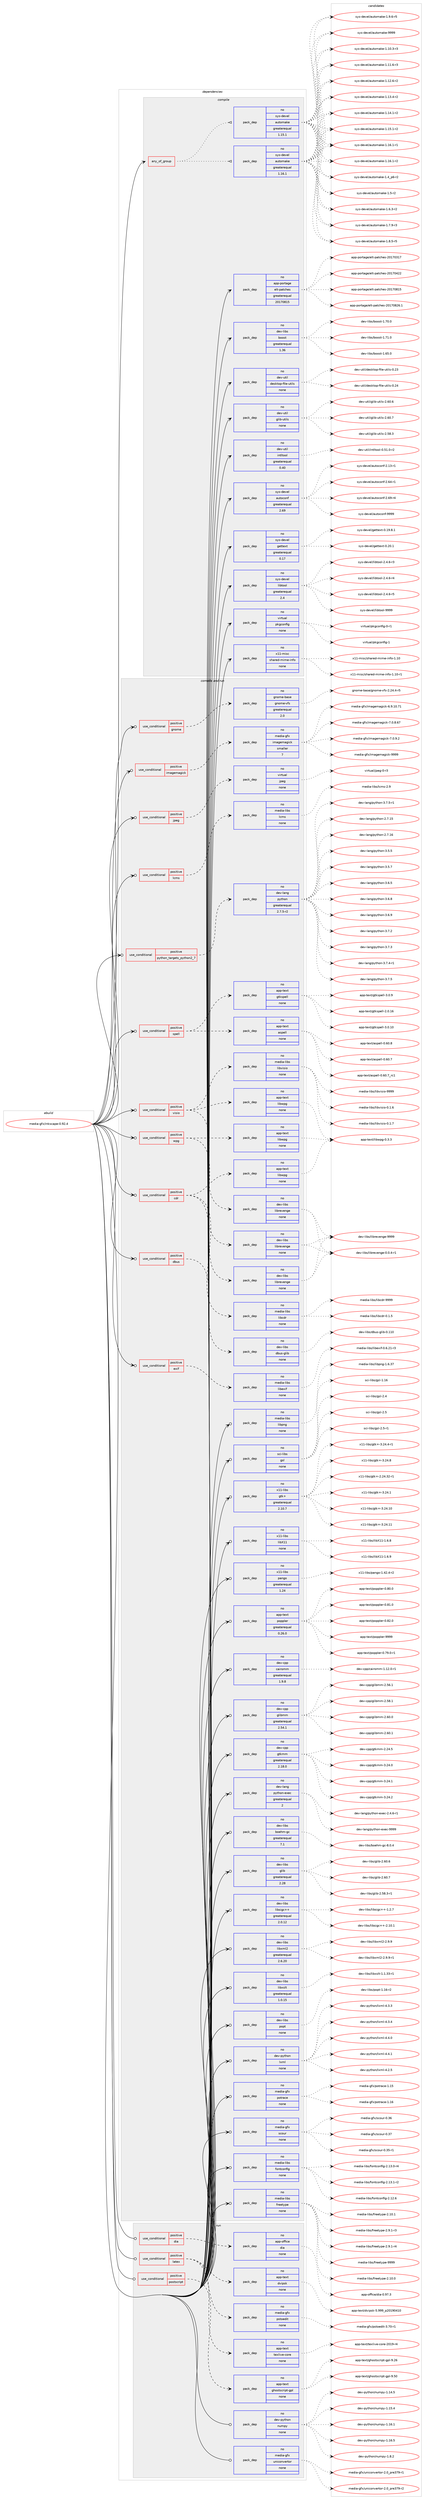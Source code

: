 digraph prolog {

# *************
# Graph options
# *************

newrank=true;
concentrate=true;
compound=true;
graph [rankdir=LR,fontname=Helvetica,fontsize=10,ranksep=1.5];#, ranksep=2.5, nodesep=0.2];
edge  [arrowhead=vee];
node  [fontname=Helvetica,fontsize=10];

# **********
# The ebuild
# **********

subgraph cluster_leftcol {
color=gray;
rank=same;
label=<<i>ebuild</i>>;
id [label="media-gfx/inkscape-0.92.4", color=red, width=4, href="../media-gfx/inkscape-0.92.4.svg"];
}

# ****************
# The dependencies
# ****************

subgraph cluster_midcol {
color=gray;
label=<<i>dependencies</i>>;
subgraph cluster_compile {
fillcolor="#eeeeee";
style=filled;
label=<<i>compile</i>>;
subgraph any13144 {
dependency781624 [label=<<TABLE BORDER="0" CELLBORDER="1" CELLSPACING="0" CELLPADDING="4"><TR><TD CELLPADDING="10">any_of_group</TD></TR></TABLE>>, shape=none, color=red];subgraph pack577794 {
dependency781625 [label=<<TABLE BORDER="0" CELLBORDER="1" CELLSPACING="0" CELLPADDING="4" WIDTH="220"><TR><TD ROWSPAN="6" CELLPADDING="30">pack_dep</TD></TR><TR><TD WIDTH="110">no</TD></TR><TR><TD>sys-devel</TD></TR><TR><TD>automake</TD></TR><TR><TD>greaterequal</TD></TR><TR><TD>1.16.1</TD></TR></TABLE>>, shape=none, color=blue];
}
dependency781624:e -> dependency781625:w [weight=20,style="dotted",arrowhead="oinv"];
subgraph pack577795 {
dependency781626 [label=<<TABLE BORDER="0" CELLBORDER="1" CELLSPACING="0" CELLPADDING="4" WIDTH="220"><TR><TD ROWSPAN="6" CELLPADDING="30">pack_dep</TD></TR><TR><TD WIDTH="110">no</TD></TR><TR><TD>sys-devel</TD></TR><TR><TD>automake</TD></TR><TR><TD>greaterequal</TD></TR><TR><TD>1.15.1</TD></TR></TABLE>>, shape=none, color=blue];
}
dependency781624:e -> dependency781626:w [weight=20,style="dotted",arrowhead="oinv"];
}
id:e -> dependency781624:w [weight=20,style="solid",arrowhead="vee"];
subgraph pack577796 {
dependency781627 [label=<<TABLE BORDER="0" CELLBORDER="1" CELLSPACING="0" CELLPADDING="4" WIDTH="220"><TR><TD ROWSPAN="6" CELLPADDING="30">pack_dep</TD></TR><TR><TD WIDTH="110">no</TD></TR><TR><TD>app-portage</TD></TR><TR><TD>elt-patches</TD></TR><TR><TD>greaterequal</TD></TR><TR><TD>20170815</TD></TR></TABLE>>, shape=none, color=blue];
}
id:e -> dependency781627:w [weight=20,style="solid",arrowhead="vee"];
subgraph pack577797 {
dependency781628 [label=<<TABLE BORDER="0" CELLBORDER="1" CELLSPACING="0" CELLPADDING="4" WIDTH="220"><TR><TD ROWSPAN="6" CELLPADDING="30">pack_dep</TD></TR><TR><TD WIDTH="110">no</TD></TR><TR><TD>dev-libs</TD></TR><TR><TD>boost</TD></TR><TR><TD>greaterequal</TD></TR><TR><TD>1.36</TD></TR></TABLE>>, shape=none, color=blue];
}
id:e -> dependency781628:w [weight=20,style="solid",arrowhead="vee"];
subgraph pack577798 {
dependency781629 [label=<<TABLE BORDER="0" CELLBORDER="1" CELLSPACING="0" CELLPADDING="4" WIDTH="220"><TR><TD ROWSPAN="6" CELLPADDING="30">pack_dep</TD></TR><TR><TD WIDTH="110">no</TD></TR><TR><TD>dev-util</TD></TR><TR><TD>desktop-file-utils</TD></TR><TR><TD>none</TD></TR><TR><TD></TD></TR></TABLE>>, shape=none, color=blue];
}
id:e -> dependency781629:w [weight=20,style="solid",arrowhead="vee"];
subgraph pack577799 {
dependency781630 [label=<<TABLE BORDER="0" CELLBORDER="1" CELLSPACING="0" CELLPADDING="4" WIDTH="220"><TR><TD ROWSPAN="6" CELLPADDING="30">pack_dep</TD></TR><TR><TD WIDTH="110">no</TD></TR><TR><TD>dev-util</TD></TR><TR><TD>glib-utils</TD></TR><TR><TD>none</TD></TR><TR><TD></TD></TR></TABLE>>, shape=none, color=blue];
}
id:e -> dependency781630:w [weight=20,style="solid",arrowhead="vee"];
subgraph pack577800 {
dependency781631 [label=<<TABLE BORDER="0" CELLBORDER="1" CELLSPACING="0" CELLPADDING="4" WIDTH="220"><TR><TD ROWSPAN="6" CELLPADDING="30">pack_dep</TD></TR><TR><TD WIDTH="110">no</TD></TR><TR><TD>dev-util</TD></TR><TR><TD>intltool</TD></TR><TR><TD>greaterequal</TD></TR><TR><TD>0.40</TD></TR></TABLE>>, shape=none, color=blue];
}
id:e -> dependency781631:w [weight=20,style="solid",arrowhead="vee"];
subgraph pack577801 {
dependency781632 [label=<<TABLE BORDER="0" CELLBORDER="1" CELLSPACING="0" CELLPADDING="4" WIDTH="220"><TR><TD ROWSPAN="6" CELLPADDING="30">pack_dep</TD></TR><TR><TD WIDTH="110">no</TD></TR><TR><TD>sys-devel</TD></TR><TR><TD>autoconf</TD></TR><TR><TD>greaterequal</TD></TR><TR><TD>2.69</TD></TR></TABLE>>, shape=none, color=blue];
}
id:e -> dependency781632:w [weight=20,style="solid",arrowhead="vee"];
subgraph pack577802 {
dependency781633 [label=<<TABLE BORDER="0" CELLBORDER="1" CELLSPACING="0" CELLPADDING="4" WIDTH="220"><TR><TD ROWSPAN="6" CELLPADDING="30">pack_dep</TD></TR><TR><TD WIDTH="110">no</TD></TR><TR><TD>sys-devel</TD></TR><TR><TD>gettext</TD></TR><TR><TD>greaterequal</TD></TR><TR><TD>0.17</TD></TR></TABLE>>, shape=none, color=blue];
}
id:e -> dependency781633:w [weight=20,style="solid",arrowhead="vee"];
subgraph pack577803 {
dependency781634 [label=<<TABLE BORDER="0" CELLBORDER="1" CELLSPACING="0" CELLPADDING="4" WIDTH="220"><TR><TD ROWSPAN="6" CELLPADDING="30">pack_dep</TD></TR><TR><TD WIDTH="110">no</TD></TR><TR><TD>sys-devel</TD></TR><TR><TD>libtool</TD></TR><TR><TD>greaterequal</TD></TR><TR><TD>2.4</TD></TR></TABLE>>, shape=none, color=blue];
}
id:e -> dependency781634:w [weight=20,style="solid",arrowhead="vee"];
subgraph pack577804 {
dependency781635 [label=<<TABLE BORDER="0" CELLBORDER="1" CELLSPACING="0" CELLPADDING="4" WIDTH="220"><TR><TD ROWSPAN="6" CELLPADDING="30">pack_dep</TD></TR><TR><TD WIDTH="110">no</TD></TR><TR><TD>virtual</TD></TR><TR><TD>pkgconfig</TD></TR><TR><TD>none</TD></TR><TR><TD></TD></TR></TABLE>>, shape=none, color=blue];
}
id:e -> dependency781635:w [weight=20,style="solid",arrowhead="vee"];
subgraph pack577805 {
dependency781636 [label=<<TABLE BORDER="0" CELLBORDER="1" CELLSPACING="0" CELLPADDING="4" WIDTH="220"><TR><TD ROWSPAN="6" CELLPADDING="30">pack_dep</TD></TR><TR><TD WIDTH="110">no</TD></TR><TR><TD>x11-misc</TD></TR><TR><TD>shared-mime-info</TD></TR><TR><TD>none</TD></TR><TR><TD></TD></TR></TABLE>>, shape=none, color=blue];
}
id:e -> dependency781636:w [weight=20,style="solid",arrowhead="vee"];
}
subgraph cluster_compileandrun {
fillcolor="#eeeeee";
style=filled;
label=<<i>compile and run</i>>;
subgraph cond190265 {
dependency781637 [label=<<TABLE BORDER="0" CELLBORDER="1" CELLSPACING="0" CELLPADDING="4"><TR><TD ROWSPAN="3" CELLPADDING="10">use_conditional</TD></TR><TR><TD>positive</TD></TR><TR><TD>cdr</TD></TR></TABLE>>, shape=none, color=red];
subgraph pack577806 {
dependency781638 [label=<<TABLE BORDER="0" CELLBORDER="1" CELLSPACING="0" CELLPADDING="4" WIDTH="220"><TR><TD ROWSPAN="6" CELLPADDING="30">pack_dep</TD></TR><TR><TD WIDTH="110">no</TD></TR><TR><TD>app-text</TD></TR><TR><TD>libwpg</TD></TR><TR><TD>none</TD></TR><TR><TD></TD></TR></TABLE>>, shape=none, color=blue];
}
dependency781637:e -> dependency781638:w [weight=20,style="dashed",arrowhead="vee"];
subgraph pack577807 {
dependency781639 [label=<<TABLE BORDER="0" CELLBORDER="1" CELLSPACING="0" CELLPADDING="4" WIDTH="220"><TR><TD ROWSPAN="6" CELLPADDING="30">pack_dep</TD></TR><TR><TD WIDTH="110">no</TD></TR><TR><TD>dev-libs</TD></TR><TR><TD>librevenge</TD></TR><TR><TD>none</TD></TR><TR><TD></TD></TR></TABLE>>, shape=none, color=blue];
}
dependency781637:e -> dependency781639:w [weight=20,style="dashed",arrowhead="vee"];
subgraph pack577808 {
dependency781640 [label=<<TABLE BORDER="0" CELLBORDER="1" CELLSPACING="0" CELLPADDING="4" WIDTH="220"><TR><TD ROWSPAN="6" CELLPADDING="30">pack_dep</TD></TR><TR><TD WIDTH="110">no</TD></TR><TR><TD>media-libs</TD></TR><TR><TD>libcdr</TD></TR><TR><TD>none</TD></TR><TR><TD></TD></TR></TABLE>>, shape=none, color=blue];
}
dependency781637:e -> dependency781640:w [weight=20,style="dashed",arrowhead="vee"];
}
id:e -> dependency781637:w [weight=20,style="solid",arrowhead="odotvee"];
subgraph cond190266 {
dependency781641 [label=<<TABLE BORDER="0" CELLBORDER="1" CELLSPACING="0" CELLPADDING="4"><TR><TD ROWSPAN="3" CELLPADDING="10">use_conditional</TD></TR><TR><TD>positive</TD></TR><TR><TD>dbus</TD></TR></TABLE>>, shape=none, color=red];
subgraph pack577809 {
dependency781642 [label=<<TABLE BORDER="0" CELLBORDER="1" CELLSPACING="0" CELLPADDING="4" WIDTH="220"><TR><TD ROWSPAN="6" CELLPADDING="30">pack_dep</TD></TR><TR><TD WIDTH="110">no</TD></TR><TR><TD>dev-libs</TD></TR><TR><TD>dbus-glib</TD></TR><TR><TD>none</TD></TR><TR><TD></TD></TR></TABLE>>, shape=none, color=blue];
}
dependency781641:e -> dependency781642:w [weight=20,style="dashed",arrowhead="vee"];
}
id:e -> dependency781641:w [weight=20,style="solid",arrowhead="odotvee"];
subgraph cond190267 {
dependency781643 [label=<<TABLE BORDER="0" CELLBORDER="1" CELLSPACING="0" CELLPADDING="4"><TR><TD ROWSPAN="3" CELLPADDING="10">use_conditional</TD></TR><TR><TD>positive</TD></TR><TR><TD>exif</TD></TR></TABLE>>, shape=none, color=red];
subgraph pack577810 {
dependency781644 [label=<<TABLE BORDER="0" CELLBORDER="1" CELLSPACING="0" CELLPADDING="4" WIDTH="220"><TR><TD ROWSPAN="6" CELLPADDING="30">pack_dep</TD></TR><TR><TD WIDTH="110">no</TD></TR><TR><TD>media-libs</TD></TR><TR><TD>libexif</TD></TR><TR><TD>none</TD></TR><TR><TD></TD></TR></TABLE>>, shape=none, color=blue];
}
dependency781643:e -> dependency781644:w [weight=20,style="dashed",arrowhead="vee"];
}
id:e -> dependency781643:w [weight=20,style="solid",arrowhead="odotvee"];
subgraph cond190268 {
dependency781645 [label=<<TABLE BORDER="0" CELLBORDER="1" CELLSPACING="0" CELLPADDING="4"><TR><TD ROWSPAN="3" CELLPADDING="10">use_conditional</TD></TR><TR><TD>positive</TD></TR><TR><TD>gnome</TD></TR></TABLE>>, shape=none, color=red];
subgraph pack577811 {
dependency781646 [label=<<TABLE BORDER="0" CELLBORDER="1" CELLSPACING="0" CELLPADDING="4" WIDTH="220"><TR><TD ROWSPAN="6" CELLPADDING="30">pack_dep</TD></TR><TR><TD WIDTH="110">no</TD></TR><TR><TD>gnome-base</TD></TR><TR><TD>gnome-vfs</TD></TR><TR><TD>greaterequal</TD></TR><TR><TD>2.0</TD></TR></TABLE>>, shape=none, color=blue];
}
dependency781645:e -> dependency781646:w [weight=20,style="dashed",arrowhead="vee"];
}
id:e -> dependency781645:w [weight=20,style="solid",arrowhead="odotvee"];
subgraph cond190269 {
dependency781647 [label=<<TABLE BORDER="0" CELLBORDER="1" CELLSPACING="0" CELLPADDING="4"><TR><TD ROWSPAN="3" CELLPADDING="10">use_conditional</TD></TR><TR><TD>positive</TD></TR><TR><TD>imagemagick</TD></TR></TABLE>>, shape=none, color=red];
subgraph pack577812 {
dependency781648 [label=<<TABLE BORDER="0" CELLBORDER="1" CELLSPACING="0" CELLPADDING="4" WIDTH="220"><TR><TD ROWSPAN="6" CELLPADDING="30">pack_dep</TD></TR><TR><TD WIDTH="110">no</TD></TR><TR><TD>media-gfx</TD></TR><TR><TD>imagemagick</TD></TR><TR><TD>smaller</TD></TR><TR><TD>7</TD></TR></TABLE>>, shape=none, color=blue];
}
dependency781647:e -> dependency781648:w [weight=20,style="dashed",arrowhead="vee"];
}
id:e -> dependency781647:w [weight=20,style="solid",arrowhead="odotvee"];
subgraph cond190270 {
dependency781649 [label=<<TABLE BORDER="0" CELLBORDER="1" CELLSPACING="0" CELLPADDING="4"><TR><TD ROWSPAN="3" CELLPADDING="10">use_conditional</TD></TR><TR><TD>positive</TD></TR><TR><TD>jpeg</TD></TR></TABLE>>, shape=none, color=red];
subgraph pack577813 {
dependency781650 [label=<<TABLE BORDER="0" CELLBORDER="1" CELLSPACING="0" CELLPADDING="4" WIDTH="220"><TR><TD ROWSPAN="6" CELLPADDING="30">pack_dep</TD></TR><TR><TD WIDTH="110">no</TD></TR><TR><TD>virtual</TD></TR><TR><TD>jpeg</TD></TR><TR><TD>none</TD></TR><TR><TD></TD></TR></TABLE>>, shape=none, color=blue];
}
dependency781649:e -> dependency781650:w [weight=20,style="dashed",arrowhead="vee"];
}
id:e -> dependency781649:w [weight=20,style="solid",arrowhead="odotvee"];
subgraph cond190271 {
dependency781651 [label=<<TABLE BORDER="0" CELLBORDER="1" CELLSPACING="0" CELLPADDING="4"><TR><TD ROWSPAN="3" CELLPADDING="10">use_conditional</TD></TR><TR><TD>positive</TD></TR><TR><TD>lcms</TD></TR></TABLE>>, shape=none, color=red];
subgraph pack577814 {
dependency781652 [label=<<TABLE BORDER="0" CELLBORDER="1" CELLSPACING="0" CELLPADDING="4" WIDTH="220"><TR><TD ROWSPAN="6" CELLPADDING="30">pack_dep</TD></TR><TR><TD WIDTH="110">no</TD></TR><TR><TD>media-libs</TD></TR><TR><TD>lcms</TD></TR><TR><TD>none</TD></TR><TR><TD></TD></TR></TABLE>>, shape=none, color=blue];
}
dependency781651:e -> dependency781652:w [weight=20,style="dashed",arrowhead="vee"];
}
id:e -> dependency781651:w [weight=20,style="solid",arrowhead="odotvee"];
subgraph cond190272 {
dependency781653 [label=<<TABLE BORDER="0" CELLBORDER="1" CELLSPACING="0" CELLPADDING="4"><TR><TD ROWSPAN="3" CELLPADDING="10">use_conditional</TD></TR><TR><TD>positive</TD></TR><TR><TD>python_targets_python2_7</TD></TR></TABLE>>, shape=none, color=red];
subgraph pack577815 {
dependency781654 [label=<<TABLE BORDER="0" CELLBORDER="1" CELLSPACING="0" CELLPADDING="4" WIDTH="220"><TR><TD ROWSPAN="6" CELLPADDING="30">pack_dep</TD></TR><TR><TD WIDTH="110">no</TD></TR><TR><TD>dev-lang</TD></TR><TR><TD>python</TD></TR><TR><TD>greaterequal</TD></TR><TR><TD>2.7.5-r2</TD></TR></TABLE>>, shape=none, color=blue];
}
dependency781653:e -> dependency781654:w [weight=20,style="dashed",arrowhead="vee"];
}
id:e -> dependency781653:w [weight=20,style="solid",arrowhead="odotvee"];
subgraph cond190273 {
dependency781655 [label=<<TABLE BORDER="0" CELLBORDER="1" CELLSPACING="0" CELLPADDING="4"><TR><TD ROWSPAN="3" CELLPADDING="10">use_conditional</TD></TR><TR><TD>positive</TD></TR><TR><TD>spell</TD></TR></TABLE>>, shape=none, color=red];
subgraph pack577816 {
dependency781656 [label=<<TABLE BORDER="0" CELLBORDER="1" CELLSPACING="0" CELLPADDING="4" WIDTH="220"><TR><TD ROWSPAN="6" CELLPADDING="30">pack_dep</TD></TR><TR><TD WIDTH="110">no</TD></TR><TR><TD>app-text</TD></TR><TR><TD>aspell</TD></TR><TR><TD>none</TD></TR><TR><TD></TD></TR></TABLE>>, shape=none, color=blue];
}
dependency781655:e -> dependency781656:w [weight=20,style="dashed",arrowhead="vee"];
subgraph pack577817 {
dependency781657 [label=<<TABLE BORDER="0" CELLBORDER="1" CELLSPACING="0" CELLPADDING="4" WIDTH="220"><TR><TD ROWSPAN="6" CELLPADDING="30">pack_dep</TD></TR><TR><TD WIDTH="110">no</TD></TR><TR><TD>app-text</TD></TR><TR><TD>gtkspell</TD></TR><TR><TD>none</TD></TR><TR><TD></TD></TR></TABLE>>, shape=none, color=blue];
}
dependency781655:e -> dependency781657:w [weight=20,style="dashed",arrowhead="vee"];
}
id:e -> dependency781655:w [weight=20,style="solid",arrowhead="odotvee"];
subgraph cond190274 {
dependency781658 [label=<<TABLE BORDER="0" CELLBORDER="1" CELLSPACING="0" CELLPADDING="4"><TR><TD ROWSPAN="3" CELLPADDING="10">use_conditional</TD></TR><TR><TD>positive</TD></TR><TR><TD>visio</TD></TR></TABLE>>, shape=none, color=red];
subgraph pack577818 {
dependency781659 [label=<<TABLE BORDER="0" CELLBORDER="1" CELLSPACING="0" CELLPADDING="4" WIDTH="220"><TR><TD ROWSPAN="6" CELLPADDING="30">pack_dep</TD></TR><TR><TD WIDTH="110">no</TD></TR><TR><TD>app-text</TD></TR><TR><TD>libwpg</TD></TR><TR><TD>none</TD></TR><TR><TD></TD></TR></TABLE>>, shape=none, color=blue];
}
dependency781658:e -> dependency781659:w [weight=20,style="dashed",arrowhead="vee"];
subgraph pack577819 {
dependency781660 [label=<<TABLE BORDER="0" CELLBORDER="1" CELLSPACING="0" CELLPADDING="4" WIDTH="220"><TR><TD ROWSPAN="6" CELLPADDING="30">pack_dep</TD></TR><TR><TD WIDTH="110">no</TD></TR><TR><TD>dev-libs</TD></TR><TR><TD>librevenge</TD></TR><TR><TD>none</TD></TR><TR><TD></TD></TR></TABLE>>, shape=none, color=blue];
}
dependency781658:e -> dependency781660:w [weight=20,style="dashed",arrowhead="vee"];
subgraph pack577820 {
dependency781661 [label=<<TABLE BORDER="0" CELLBORDER="1" CELLSPACING="0" CELLPADDING="4" WIDTH="220"><TR><TD ROWSPAN="6" CELLPADDING="30">pack_dep</TD></TR><TR><TD WIDTH="110">no</TD></TR><TR><TD>media-libs</TD></TR><TR><TD>libvisio</TD></TR><TR><TD>none</TD></TR><TR><TD></TD></TR></TABLE>>, shape=none, color=blue];
}
dependency781658:e -> dependency781661:w [weight=20,style="dashed",arrowhead="vee"];
}
id:e -> dependency781658:w [weight=20,style="solid",arrowhead="odotvee"];
subgraph cond190275 {
dependency781662 [label=<<TABLE BORDER="0" CELLBORDER="1" CELLSPACING="0" CELLPADDING="4"><TR><TD ROWSPAN="3" CELLPADDING="10">use_conditional</TD></TR><TR><TD>positive</TD></TR><TR><TD>wpg</TD></TR></TABLE>>, shape=none, color=red];
subgraph pack577821 {
dependency781663 [label=<<TABLE BORDER="0" CELLBORDER="1" CELLSPACING="0" CELLPADDING="4" WIDTH="220"><TR><TD ROWSPAN="6" CELLPADDING="30">pack_dep</TD></TR><TR><TD WIDTH="110">no</TD></TR><TR><TD>app-text</TD></TR><TR><TD>libwpg</TD></TR><TR><TD>none</TD></TR><TR><TD></TD></TR></TABLE>>, shape=none, color=blue];
}
dependency781662:e -> dependency781663:w [weight=20,style="dashed",arrowhead="vee"];
subgraph pack577822 {
dependency781664 [label=<<TABLE BORDER="0" CELLBORDER="1" CELLSPACING="0" CELLPADDING="4" WIDTH="220"><TR><TD ROWSPAN="6" CELLPADDING="30">pack_dep</TD></TR><TR><TD WIDTH="110">no</TD></TR><TR><TD>dev-libs</TD></TR><TR><TD>librevenge</TD></TR><TR><TD>none</TD></TR><TR><TD></TD></TR></TABLE>>, shape=none, color=blue];
}
dependency781662:e -> dependency781664:w [weight=20,style="dashed",arrowhead="vee"];
}
id:e -> dependency781662:w [weight=20,style="solid",arrowhead="odotvee"];
subgraph pack577823 {
dependency781665 [label=<<TABLE BORDER="0" CELLBORDER="1" CELLSPACING="0" CELLPADDING="4" WIDTH="220"><TR><TD ROWSPAN="6" CELLPADDING="30">pack_dep</TD></TR><TR><TD WIDTH="110">no</TD></TR><TR><TD>app-text</TD></TR><TR><TD>poppler</TD></TR><TR><TD>greaterequal</TD></TR><TR><TD>0.26.0</TD></TR></TABLE>>, shape=none, color=blue];
}
id:e -> dependency781665:w [weight=20,style="solid",arrowhead="odotvee"];
subgraph pack577824 {
dependency781666 [label=<<TABLE BORDER="0" CELLBORDER="1" CELLSPACING="0" CELLPADDING="4" WIDTH="220"><TR><TD ROWSPAN="6" CELLPADDING="30">pack_dep</TD></TR><TR><TD WIDTH="110">no</TD></TR><TR><TD>dev-cpp</TD></TR><TR><TD>cairomm</TD></TR><TR><TD>greaterequal</TD></TR><TR><TD>1.9.8</TD></TR></TABLE>>, shape=none, color=blue];
}
id:e -> dependency781666:w [weight=20,style="solid",arrowhead="odotvee"];
subgraph pack577825 {
dependency781667 [label=<<TABLE BORDER="0" CELLBORDER="1" CELLSPACING="0" CELLPADDING="4" WIDTH="220"><TR><TD ROWSPAN="6" CELLPADDING="30">pack_dep</TD></TR><TR><TD WIDTH="110">no</TD></TR><TR><TD>dev-cpp</TD></TR><TR><TD>glibmm</TD></TR><TR><TD>greaterequal</TD></TR><TR><TD>2.54.1</TD></TR></TABLE>>, shape=none, color=blue];
}
id:e -> dependency781667:w [weight=20,style="solid",arrowhead="odotvee"];
subgraph pack577826 {
dependency781668 [label=<<TABLE BORDER="0" CELLBORDER="1" CELLSPACING="0" CELLPADDING="4" WIDTH="220"><TR><TD ROWSPAN="6" CELLPADDING="30">pack_dep</TD></TR><TR><TD WIDTH="110">no</TD></TR><TR><TD>dev-cpp</TD></TR><TR><TD>gtkmm</TD></TR><TR><TD>greaterequal</TD></TR><TR><TD>2.18.0</TD></TR></TABLE>>, shape=none, color=blue];
}
id:e -> dependency781668:w [weight=20,style="solid",arrowhead="odotvee"];
subgraph pack577827 {
dependency781669 [label=<<TABLE BORDER="0" CELLBORDER="1" CELLSPACING="0" CELLPADDING="4" WIDTH="220"><TR><TD ROWSPAN="6" CELLPADDING="30">pack_dep</TD></TR><TR><TD WIDTH="110">no</TD></TR><TR><TD>dev-lang</TD></TR><TR><TD>python-exec</TD></TR><TR><TD>greaterequal</TD></TR><TR><TD>2</TD></TR></TABLE>>, shape=none, color=blue];
}
id:e -> dependency781669:w [weight=20,style="solid",arrowhead="odotvee"];
subgraph pack577828 {
dependency781670 [label=<<TABLE BORDER="0" CELLBORDER="1" CELLSPACING="0" CELLPADDING="4" WIDTH="220"><TR><TD ROWSPAN="6" CELLPADDING="30">pack_dep</TD></TR><TR><TD WIDTH="110">no</TD></TR><TR><TD>dev-libs</TD></TR><TR><TD>boehm-gc</TD></TR><TR><TD>greaterequal</TD></TR><TR><TD>7.1</TD></TR></TABLE>>, shape=none, color=blue];
}
id:e -> dependency781670:w [weight=20,style="solid",arrowhead="odotvee"];
subgraph pack577829 {
dependency781671 [label=<<TABLE BORDER="0" CELLBORDER="1" CELLSPACING="0" CELLPADDING="4" WIDTH="220"><TR><TD ROWSPAN="6" CELLPADDING="30">pack_dep</TD></TR><TR><TD WIDTH="110">no</TD></TR><TR><TD>dev-libs</TD></TR><TR><TD>glib</TD></TR><TR><TD>greaterequal</TD></TR><TR><TD>2.28</TD></TR></TABLE>>, shape=none, color=blue];
}
id:e -> dependency781671:w [weight=20,style="solid",arrowhead="odotvee"];
subgraph pack577830 {
dependency781672 [label=<<TABLE BORDER="0" CELLBORDER="1" CELLSPACING="0" CELLPADDING="4" WIDTH="220"><TR><TD ROWSPAN="6" CELLPADDING="30">pack_dep</TD></TR><TR><TD WIDTH="110">no</TD></TR><TR><TD>dev-libs</TD></TR><TR><TD>libsigc++</TD></TR><TR><TD>greaterequal</TD></TR><TR><TD>2.0.12</TD></TR></TABLE>>, shape=none, color=blue];
}
id:e -> dependency781672:w [weight=20,style="solid",arrowhead="odotvee"];
subgraph pack577831 {
dependency781673 [label=<<TABLE BORDER="0" CELLBORDER="1" CELLSPACING="0" CELLPADDING="4" WIDTH="220"><TR><TD ROWSPAN="6" CELLPADDING="30">pack_dep</TD></TR><TR><TD WIDTH="110">no</TD></TR><TR><TD>dev-libs</TD></TR><TR><TD>libxml2</TD></TR><TR><TD>greaterequal</TD></TR><TR><TD>2.6.20</TD></TR></TABLE>>, shape=none, color=blue];
}
id:e -> dependency781673:w [weight=20,style="solid",arrowhead="odotvee"];
subgraph pack577832 {
dependency781674 [label=<<TABLE BORDER="0" CELLBORDER="1" CELLSPACING="0" CELLPADDING="4" WIDTH="220"><TR><TD ROWSPAN="6" CELLPADDING="30">pack_dep</TD></TR><TR><TD WIDTH="110">no</TD></TR><TR><TD>dev-libs</TD></TR><TR><TD>libxslt</TD></TR><TR><TD>greaterequal</TD></TR><TR><TD>1.0.15</TD></TR></TABLE>>, shape=none, color=blue];
}
id:e -> dependency781674:w [weight=20,style="solid",arrowhead="odotvee"];
subgraph pack577833 {
dependency781675 [label=<<TABLE BORDER="0" CELLBORDER="1" CELLSPACING="0" CELLPADDING="4" WIDTH="220"><TR><TD ROWSPAN="6" CELLPADDING="30">pack_dep</TD></TR><TR><TD WIDTH="110">no</TD></TR><TR><TD>dev-libs</TD></TR><TR><TD>popt</TD></TR><TR><TD>none</TD></TR><TR><TD></TD></TR></TABLE>>, shape=none, color=blue];
}
id:e -> dependency781675:w [weight=20,style="solid",arrowhead="odotvee"];
subgraph pack577834 {
dependency781676 [label=<<TABLE BORDER="0" CELLBORDER="1" CELLSPACING="0" CELLPADDING="4" WIDTH="220"><TR><TD ROWSPAN="6" CELLPADDING="30">pack_dep</TD></TR><TR><TD WIDTH="110">no</TD></TR><TR><TD>dev-python</TD></TR><TR><TD>lxml</TD></TR><TR><TD>none</TD></TR><TR><TD></TD></TR></TABLE>>, shape=none, color=blue];
}
id:e -> dependency781676:w [weight=20,style="solid",arrowhead="odotvee"];
subgraph pack577835 {
dependency781677 [label=<<TABLE BORDER="0" CELLBORDER="1" CELLSPACING="0" CELLPADDING="4" WIDTH="220"><TR><TD ROWSPAN="6" CELLPADDING="30">pack_dep</TD></TR><TR><TD WIDTH="110">no</TD></TR><TR><TD>media-gfx</TD></TR><TR><TD>potrace</TD></TR><TR><TD>none</TD></TR><TR><TD></TD></TR></TABLE>>, shape=none, color=blue];
}
id:e -> dependency781677:w [weight=20,style="solid",arrowhead="odotvee"];
subgraph pack577836 {
dependency781678 [label=<<TABLE BORDER="0" CELLBORDER="1" CELLSPACING="0" CELLPADDING="4" WIDTH="220"><TR><TD ROWSPAN="6" CELLPADDING="30">pack_dep</TD></TR><TR><TD WIDTH="110">no</TD></TR><TR><TD>media-gfx</TD></TR><TR><TD>scour</TD></TR><TR><TD>none</TD></TR><TR><TD></TD></TR></TABLE>>, shape=none, color=blue];
}
id:e -> dependency781678:w [weight=20,style="solid",arrowhead="odotvee"];
subgraph pack577837 {
dependency781679 [label=<<TABLE BORDER="0" CELLBORDER="1" CELLSPACING="0" CELLPADDING="4" WIDTH="220"><TR><TD ROWSPAN="6" CELLPADDING="30">pack_dep</TD></TR><TR><TD WIDTH="110">no</TD></TR><TR><TD>media-libs</TD></TR><TR><TD>fontconfig</TD></TR><TR><TD>none</TD></TR><TR><TD></TD></TR></TABLE>>, shape=none, color=blue];
}
id:e -> dependency781679:w [weight=20,style="solid",arrowhead="odotvee"];
subgraph pack577838 {
dependency781680 [label=<<TABLE BORDER="0" CELLBORDER="1" CELLSPACING="0" CELLPADDING="4" WIDTH="220"><TR><TD ROWSPAN="6" CELLPADDING="30">pack_dep</TD></TR><TR><TD WIDTH="110">no</TD></TR><TR><TD>media-libs</TD></TR><TR><TD>freetype</TD></TR><TR><TD>none</TD></TR><TR><TD></TD></TR></TABLE>>, shape=none, color=blue];
}
id:e -> dependency781680:w [weight=20,style="solid",arrowhead="odotvee"];
subgraph pack577839 {
dependency781681 [label=<<TABLE BORDER="0" CELLBORDER="1" CELLSPACING="0" CELLPADDING="4" WIDTH="220"><TR><TD ROWSPAN="6" CELLPADDING="30">pack_dep</TD></TR><TR><TD WIDTH="110">no</TD></TR><TR><TD>media-libs</TD></TR><TR><TD>libpng</TD></TR><TR><TD>none</TD></TR><TR><TD></TD></TR></TABLE>>, shape=none, color=blue];
}
id:e -> dependency781681:w [weight=20,style="solid",arrowhead="odotvee"];
subgraph pack577840 {
dependency781682 [label=<<TABLE BORDER="0" CELLBORDER="1" CELLSPACING="0" CELLPADDING="4" WIDTH="220"><TR><TD ROWSPAN="6" CELLPADDING="30">pack_dep</TD></TR><TR><TD WIDTH="110">no</TD></TR><TR><TD>sci-libs</TD></TR><TR><TD>gsl</TD></TR><TR><TD>none</TD></TR><TR><TD></TD></TR></TABLE>>, shape=none, color=blue];
}
id:e -> dependency781682:w [weight=20,style="solid",arrowhead="odotvee"];
subgraph pack577841 {
dependency781683 [label=<<TABLE BORDER="0" CELLBORDER="1" CELLSPACING="0" CELLPADDING="4" WIDTH="220"><TR><TD ROWSPAN="6" CELLPADDING="30">pack_dep</TD></TR><TR><TD WIDTH="110">no</TD></TR><TR><TD>x11-libs</TD></TR><TR><TD>gtk+</TD></TR><TR><TD>greaterequal</TD></TR><TR><TD>2.10.7</TD></TR></TABLE>>, shape=none, color=blue];
}
id:e -> dependency781683:w [weight=20,style="solid",arrowhead="odotvee"];
subgraph pack577842 {
dependency781684 [label=<<TABLE BORDER="0" CELLBORDER="1" CELLSPACING="0" CELLPADDING="4" WIDTH="220"><TR><TD ROWSPAN="6" CELLPADDING="30">pack_dep</TD></TR><TR><TD WIDTH="110">no</TD></TR><TR><TD>x11-libs</TD></TR><TR><TD>libX11</TD></TR><TR><TD>none</TD></TR><TR><TD></TD></TR></TABLE>>, shape=none, color=blue];
}
id:e -> dependency781684:w [weight=20,style="solid",arrowhead="odotvee"];
subgraph pack577843 {
dependency781685 [label=<<TABLE BORDER="0" CELLBORDER="1" CELLSPACING="0" CELLPADDING="4" WIDTH="220"><TR><TD ROWSPAN="6" CELLPADDING="30">pack_dep</TD></TR><TR><TD WIDTH="110">no</TD></TR><TR><TD>x11-libs</TD></TR><TR><TD>pango</TD></TR><TR><TD>greaterequal</TD></TR><TR><TD>1.24</TD></TR></TABLE>>, shape=none, color=blue];
}
id:e -> dependency781685:w [weight=20,style="solid",arrowhead="odotvee"];
}
subgraph cluster_run {
fillcolor="#eeeeee";
style=filled;
label=<<i>run</i>>;
subgraph cond190276 {
dependency781686 [label=<<TABLE BORDER="0" CELLBORDER="1" CELLSPACING="0" CELLPADDING="4"><TR><TD ROWSPAN="3" CELLPADDING="10">use_conditional</TD></TR><TR><TD>positive</TD></TR><TR><TD>dia</TD></TR></TABLE>>, shape=none, color=red];
subgraph pack577844 {
dependency781687 [label=<<TABLE BORDER="0" CELLBORDER="1" CELLSPACING="0" CELLPADDING="4" WIDTH="220"><TR><TD ROWSPAN="6" CELLPADDING="30">pack_dep</TD></TR><TR><TD WIDTH="110">no</TD></TR><TR><TD>app-office</TD></TR><TR><TD>dia</TD></TR><TR><TD>none</TD></TR><TR><TD></TD></TR></TABLE>>, shape=none, color=blue];
}
dependency781686:e -> dependency781687:w [weight=20,style="dashed",arrowhead="vee"];
}
id:e -> dependency781686:w [weight=20,style="solid",arrowhead="odot"];
subgraph cond190277 {
dependency781688 [label=<<TABLE BORDER="0" CELLBORDER="1" CELLSPACING="0" CELLPADDING="4"><TR><TD ROWSPAN="3" CELLPADDING="10">use_conditional</TD></TR><TR><TD>positive</TD></TR><TR><TD>latex</TD></TR></TABLE>>, shape=none, color=red];
subgraph pack577845 {
dependency781689 [label=<<TABLE BORDER="0" CELLBORDER="1" CELLSPACING="0" CELLPADDING="4" WIDTH="220"><TR><TD ROWSPAN="6" CELLPADDING="30">pack_dep</TD></TR><TR><TD WIDTH="110">no</TD></TR><TR><TD>media-gfx</TD></TR><TR><TD>pstoedit</TD></TR><TR><TD>none</TD></TR><TR><TD></TD></TR></TABLE>>, shape=none, color=blue];
}
dependency781688:e -> dependency781689:w [weight=20,style="dashed",arrowhead="vee"];
subgraph pack577846 {
dependency781690 [label=<<TABLE BORDER="0" CELLBORDER="1" CELLSPACING="0" CELLPADDING="4" WIDTH="220"><TR><TD ROWSPAN="6" CELLPADDING="30">pack_dep</TD></TR><TR><TD WIDTH="110">no</TD></TR><TR><TD>app-text</TD></TR><TR><TD>dvipsk</TD></TR><TR><TD>none</TD></TR><TR><TD></TD></TR></TABLE>>, shape=none, color=blue];
}
dependency781688:e -> dependency781690:w [weight=20,style="dashed",arrowhead="vee"];
subgraph pack577847 {
dependency781691 [label=<<TABLE BORDER="0" CELLBORDER="1" CELLSPACING="0" CELLPADDING="4" WIDTH="220"><TR><TD ROWSPAN="6" CELLPADDING="30">pack_dep</TD></TR><TR><TD WIDTH="110">no</TD></TR><TR><TD>app-text</TD></TR><TR><TD>texlive-core</TD></TR><TR><TD>none</TD></TR><TR><TD></TD></TR></TABLE>>, shape=none, color=blue];
}
dependency781688:e -> dependency781691:w [weight=20,style="dashed",arrowhead="vee"];
}
id:e -> dependency781688:w [weight=20,style="solid",arrowhead="odot"];
subgraph cond190278 {
dependency781692 [label=<<TABLE BORDER="0" CELLBORDER="1" CELLSPACING="0" CELLPADDING="4"><TR><TD ROWSPAN="3" CELLPADDING="10">use_conditional</TD></TR><TR><TD>positive</TD></TR><TR><TD>postscript</TD></TR></TABLE>>, shape=none, color=red];
subgraph pack577848 {
dependency781693 [label=<<TABLE BORDER="0" CELLBORDER="1" CELLSPACING="0" CELLPADDING="4" WIDTH="220"><TR><TD ROWSPAN="6" CELLPADDING="30">pack_dep</TD></TR><TR><TD WIDTH="110">no</TD></TR><TR><TD>app-text</TD></TR><TR><TD>ghostscript-gpl</TD></TR><TR><TD>none</TD></TR><TR><TD></TD></TR></TABLE>>, shape=none, color=blue];
}
dependency781692:e -> dependency781693:w [weight=20,style="dashed",arrowhead="vee"];
}
id:e -> dependency781692:w [weight=20,style="solid",arrowhead="odot"];
subgraph pack577849 {
dependency781694 [label=<<TABLE BORDER="0" CELLBORDER="1" CELLSPACING="0" CELLPADDING="4" WIDTH="220"><TR><TD ROWSPAN="6" CELLPADDING="30">pack_dep</TD></TR><TR><TD WIDTH="110">no</TD></TR><TR><TD>dev-python</TD></TR><TR><TD>numpy</TD></TR><TR><TD>none</TD></TR><TR><TD></TD></TR></TABLE>>, shape=none, color=blue];
}
id:e -> dependency781694:w [weight=20,style="solid",arrowhead="odot"];
subgraph pack577850 {
dependency781695 [label=<<TABLE BORDER="0" CELLBORDER="1" CELLSPACING="0" CELLPADDING="4" WIDTH="220"><TR><TD ROWSPAN="6" CELLPADDING="30">pack_dep</TD></TR><TR><TD WIDTH="110">no</TD></TR><TR><TD>media-gfx</TD></TR><TR><TD>uniconvertor</TD></TR><TR><TD>none</TD></TR><TR><TD></TD></TR></TABLE>>, shape=none, color=blue];
}
id:e -> dependency781695:w [weight=20,style="solid",arrowhead="odot"];
}
}

# **************
# The candidates
# **************

subgraph cluster_choices {
rank=same;
color=gray;
label=<<i>candidates</i>>;

subgraph choice577794 {
color=black;
nodesep=1;
choice11512111545100101118101108479711711611110997107101454946494846514511451 [label="sys-devel/automake-1.10.3-r3", color=red, width=4,href="../sys-devel/automake-1.10.3-r3.svg"];
choice11512111545100101118101108479711711611110997107101454946494946544511451 [label="sys-devel/automake-1.11.6-r3", color=red, width=4,href="../sys-devel/automake-1.11.6-r3.svg"];
choice11512111545100101118101108479711711611110997107101454946495046544511450 [label="sys-devel/automake-1.12.6-r2", color=red, width=4,href="../sys-devel/automake-1.12.6-r2.svg"];
choice11512111545100101118101108479711711611110997107101454946495146524511450 [label="sys-devel/automake-1.13.4-r2", color=red, width=4,href="../sys-devel/automake-1.13.4-r2.svg"];
choice11512111545100101118101108479711711611110997107101454946495246494511450 [label="sys-devel/automake-1.14.1-r2", color=red, width=4,href="../sys-devel/automake-1.14.1-r2.svg"];
choice11512111545100101118101108479711711611110997107101454946495346494511450 [label="sys-devel/automake-1.15.1-r2", color=red, width=4,href="../sys-devel/automake-1.15.1-r2.svg"];
choice11512111545100101118101108479711711611110997107101454946495446494511449 [label="sys-devel/automake-1.16.1-r1", color=red, width=4,href="../sys-devel/automake-1.16.1-r1.svg"];
choice11512111545100101118101108479711711611110997107101454946495446494511450 [label="sys-devel/automake-1.16.1-r2", color=red, width=4,href="../sys-devel/automake-1.16.1-r2.svg"];
choice115121115451001011181011084797117116111109971071014549465295112544511450 [label="sys-devel/automake-1.4_p6-r2", color=red, width=4,href="../sys-devel/automake-1.4_p6-r2.svg"];
choice11512111545100101118101108479711711611110997107101454946534511450 [label="sys-devel/automake-1.5-r2", color=red, width=4,href="../sys-devel/automake-1.5-r2.svg"];
choice115121115451001011181011084797117116111109971071014549465446514511450 [label="sys-devel/automake-1.6.3-r2", color=red, width=4,href="../sys-devel/automake-1.6.3-r2.svg"];
choice115121115451001011181011084797117116111109971071014549465546574511451 [label="sys-devel/automake-1.7.9-r3", color=red, width=4,href="../sys-devel/automake-1.7.9-r3.svg"];
choice115121115451001011181011084797117116111109971071014549465646534511453 [label="sys-devel/automake-1.8.5-r5", color=red, width=4,href="../sys-devel/automake-1.8.5-r5.svg"];
choice115121115451001011181011084797117116111109971071014549465746544511453 [label="sys-devel/automake-1.9.6-r5", color=red, width=4,href="../sys-devel/automake-1.9.6-r5.svg"];
choice115121115451001011181011084797117116111109971071014557575757 [label="sys-devel/automake-9999", color=red, width=4,href="../sys-devel/automake-9999.svg"];
dependency781625:e -> choice11512111545100101118101108479711711611110997107101454946494846514511451:w [style=dotted,weight="100"];
dependency781625:e -> choice11512111545100101118101108479711711611110997107101454946494946544511451:w [style=dotted,weight="100"];
dependency781625:e -> choice11512111545100101118101108479711711611110997107101454946495046544511450:w [style=dotted,weight="100"];
dependency781625:e -> choice11512111545100101118101108479711711611110997107101454946495146524511450:w [style=dotted,weight="100"];
dependency781625:e -> choice11512111545100101118101108479711711611110997107101454946495246494511450:w [style=dotted,weight="100"];
dependency781625:e -> choice11512111545100101118101108479711711611110997107101454946495346494511450:w [style=dotted,weight="100"];
dependency781625:e -> choice11512111545100101118101108479711711611110997107101454946495446494511449:w [style=dotted,weight="100"];
dependency781625:e -> choice11512111545100101118101108479711711611110997107101454946495446494511450:w [style=dotted,weight="100"];
dependency781625:e -> choice115121115451001011181011084797117116111109971071014549465295112544511450:w [style=dotted,weight="100"];
dependency781625:e -> choice11512111545100101118101108479711711611110997107101454946534511450:w [style=dotted,weight="100"];
dependency781625:e -> choice115121115451001011181011084797117116111109971071014549465446514511450:w [style=dotted,weight="100"];
dependency781625:e -> choice115121115451001011181011084797117116111109971071014549465546574511451:w [style=dotted,weight="100"];
dependency781625:e -> choice115121115451001011181011084797117116111109971071014549465646534511453:w [style=dotted,weight="100"];
dependency781625:e -> choice115121115451001011181011084797117116111109971071014549465746544511453:w [style=dotted,weight="100"];
dependency781625:e -> choice115121115451001011181011084797117116111109971071014557575757:w [style=dotted,weight="100"];
}
subgraph choice577795 {
color=black;
nodesep=1;
choice11512111545100101118101108479711711611110997107101454946494846514511451 [label="sys-devel/automake-1.10.3-r3", color=red, width=4,href="../sys-devel/automake-1.10.3-r3.svg"];
choice11512111545100101118101108479711711611110997107101454946494946544511451 [label="sys-devel/automake-1.11.6-r3", color=red, width=4,href="../sys-devel/automake-1.11.6-r3.svg"];
choice11512111545100101118101108479711711611110997107101454946495046544511450 [label="sys-devel/automake-1.12.6-r2", color=red, width=4,href="../sys-devel/automake-1.12.6-r2.svg"];
choice11512111545100101118101108479711711611110997107101454946495146524511450 [label="sys-devel/automake-1.13.4-r2", color=red, width=4,href="../sys-devel/automake-1.13.4-r2.svg"];
choice11512111545100101118101108479711711611110997107101454946495246494511450 [label="sys-devel/automake-1.14.1-r2", color=red, width=4,href="../sys-devel/automake-1.14.1-r2.svg"];
choice11512111545100101118101108479711711611110997107101454946495346494511450 [label="sys-devel/automake-1.15.1-r2", color=red, width=4,href="../sys-devel/automake-1.15.1-r2.svg"];
choice11512111545100101118101108479711711611110997107101454946495446494511449 [label="sys-devel/automake-1.16.1-r1", color=red, width=4,href="../sys-devel/automake-1.16.1-r1.svg"];
choice11512111545100101118101108479711711611110997107101454946495446494511450 [label="sys-devel/automake-1.16.1-r2", color=red, width=4,href="../sys-devel/automake-1.16.1-r2.svg"];
choice115121115451001011181011084797117116111109971071014549465295112544511450 [label="sys-devel/automake-1.4_p6-r2", color=red, width=4,href="../sys-devel/automake-1.4_p6-r2.svg"];
choice11512111545100101118101108479711711611110997107101454946534511450 [label="sys-devel/automake-1.5-r2", color=red, width=4,href="../sys-devel/automake-1.5-r2.svg"];
choice115121115451001011181011084797117116111109971071014549465446514511450 [label="sys-devel/automake-1.6.3-r2", color=red, width=4,href="../sys-devel/automake-1.6.3-r2.svg"];
choice115121115451001011181011084797117116111109971071014549465546574511451 [label="sys-devel/automake-1.7.9-r3", color=red, width=4,href="../sys-devel/automake-1.7.9-r3.svg"];
choice115121115451001011181011084797117116111109971071014549465646534511453 [label="sys-devel/automake-1.8.5-r5", color=red, width=4,href="../sys-devel/automake-1.8.5-r5.svg"];
choice115121115451001011181011084797117116111109971071014549465746544511453 [label="sys-devel/automake-1.9.6-r5", color=red, width=4,href="../sys-devel/automake-1.9.6-r5.svg"];
choice115121115451001011181011084797117116111109971071014557575757 [label="sys-devel/automake-9999", color=red, width=4,href="../sys-devel/automake-9999.svg"];
dependency781626:e -> choice11512111545100101118101108479711711611110997107101454946494846514511451:w [style=dotted,weight="100"];
dependency781626:e -> choice11512111545100101118101108479711711611110997107101454946494946544511451:w [style=dotted,weight="100"];
dependency781626:e -> choice11512111545100101118101108479711711611110997107101454946495046544511450:w [style=dotted,weight="100"];
dependency781626:e -> choice11512111545100101118101108479711711611110997107101454946495146524511450:w [style=dotted,weight="100"];
dependency781626:e -> choice11512111545100101118101108479711711611110997107101454946495246494511450:w [style=dotted,weight="100"];
dependency781626:e -> choice11512111545100101118101108479711711611110997107101454946495346494511450:w [style=dotted,weight="100"];
dependency781626:e -> choice11512111545100101118101108479711711611110997107101454946495446494511449:w [style=dotted,weight="100"];
dependency781626:e -> choice11512111545100101118101108479711711611110997107101454946495446494511450:w [style=dotted,weight="100"];
dependency781626:e -> choice115121115451001011181011084797117116111109971071014549465295112544511450:w [style=dotted,weight="100"];
dependency781626:e -> choice11512111545100101118101108479711711611110997107101454946534511450:w [style=dotted,weight="100"];
dependency781626:e -> choice115121115451001011181011084797117116111109971071014549465446514511450:w [style=dotted,weight="100"];
dependency781626:e -> choice115121115451001011181011084797117116111109971071014549465546574511451:w [style=dotted,weight="100"];
dependency781626:e -> choice115121115451001011181011084797117116111109971071014549465646534511453:w [style=dotted,weight="100"];
dependency781626:e -> choice115121115451001011181011084797117116111109971071014549465746544511453:w [style=dotted,weight="100"];
dependency781626:e -> choice115121115451001011181011084797117116111109971071014557575757:w [style=dotted,weight="100"];
}
subgraph choice577796 {
color=black;
nodesep=1;
choice97112112451121111141169710310147101108116451129711699104101115455048495548514955 [label="app-portage/elt-patches-20170317", color=red, width=4,href="../app-portage/elt-patches-20170317.svg"];
choice97112112451121111141169710310147101108116451129711699104101115455048495548525050 [label="app-portage/elt-patches-20170422", color=red, width=4,href="../app-portage/elt-patches-20170422.svg"];
choice97112112451121111141169710310147101108116451129711699104101115455048495548564953 [label="app-portage/elt-patches-20170815", color=red, width=4,href="../app-portage/elt-patches-20170815.svg"];
choice971121124511211111411697103101471011081164511297116991041011154550484955485650544649 [label="app-portage/elt-patches-20170826.1", color=red, width=4,href="../app-portage/elt-patches-20170826.1.svg"];
dependency781627:e -> choice97112112451121111141169710310147101108116451129711699104101115455048495548514955:w [style=dotted,weight="100"];
dependency781627:e -> choice97112112451121111141169710310147101108116451129711699104101115455048495548525050:w [style=dotted,weight="100"];
dependency781627:e -> choice97112112451121111141169710310147101108116451129711699104101115455048495548564953:w [style=dotted,weight="100"];
dependency781627:e -> choice971121124511211111411697103101471011081164511297116991041011154550484955485650544649:w [style=dotted,weight="100"];
}
subgraph choice577797 {
color=black;
nodesep=1;
choice1001011184510810598115479811111111511645494654534648 [label="dev-libs/boost-1.65.0", color=red, width=4,href="../dev-libs/boost-1.65.0.svg"];
choice1001011184510810598115479811111111511645494655484648 [label="dev-libs/boost-1.70.0", color=red, width=4,href="../dev-libs/boost-1.70.0.svg"];
choice1001011184510810598115479811111111511645494655494648 [label="dev-libs/boost-1.71.0", color=red, width=4,href="../dev-libs/boost-1.71.0.svg"];
dependency781628:e -> choice1001011184510810598115479811111111511645494654534648:w [style=dotted,weight="100"];
dependency781628:e -> choice1001011184510810598115479811111111511645494655484648:w [style=dotted,weight="100"];
dependency781628:e -> choice1001011184510810598115479811111111511645494655494648:w [style=dotted,weight="100"];
}
subgraph choice577798 {
color=black;
nodesep=1;
choice100101118451171161051084710010111510711611111245102105108101451171161051081154548465051 [label="dev-util/desktop-file-utils-0.23", color=red, width=4,href="../dev-util/desktop-file-utils-0.23.svg"];
choice100101118451171161051084710010111510711611111245102105108101451171161051081154548465052 [label="dev-util/desktop-file-utils-0.24", color=red, width=4,href="../dev-util/desktop-file-utils-0.24.svg"];
dependency781629:e -> choice100101118451171161051084710010111510711611111245102105108101451171161051081154548465051:w [style=dotted,weight="100"];
dependency781629:e -> choice100101118451171161051084710010111510711611111245102105108101451171161051081154548465052:w [style=dotted,weight="100"];
}
subgraph choice577799 {
color=black;
nodesep=1;
choice1001011184511711610510847103108105984511711610510811545504653564651 [label="dev-util/glib-utils-2.58.3", color=red, width=4,href="../dev-util/glib-utils-2.58.3.svg"];
choice1001011184511711610510847103108105984511711610510811545504654484654 [label="dev-util/glib-utils-2.60.6", color=red, width=4,href="../dev-util/glib-utils-2.60.6.svg"];
choice1001011184511711610510847103108105984511711610510811545504654484655 [label="dev-util/glib-utils-2.60.7", color=red, width=4,href="../dev-util/glib-utils-2.60.7.svg"];
dependency781630:e -> choice1001011184511711610510847103108105984511711610510811545504653564651:w [style=dotted,weight="100"];
dependency781630:e -> choice1001011184511711610510847103108105984511711610510811545504654484654:w [style=dotted,weight="100"];
dependency781630:e -> choice1001011184511711610510847103108105984511711610510811545504654484655:w [style=dotted,weight="100"];
}
subgraph choice577800 {
color=black;
nodesep=1;
choice1001011184511711610510847105110116108116111111108454846534946484511450 [label="dev-util/intltool-0.51.0-r2", color=red, width=4,href="../dev-util/intltool-0.51.0-r2.svg"];
dependency781631:e -> choice1001011184511711610510847105110116108116111111108454846534946484511450:w [style=dotted,weight="100"];
}
subgraph choice577801 {
color=black;
nodesep=1;
choice1151211154510010111810110847971171161119911111010245504649514511449 [label="sys-devel/autoconf-2.13-r1", color=red, width=4,href="../sys-devel/autoconf-2.13-r1.svg"];
choice1151211154510010111810110847971171161119911111010245504654524511449 [label="sys-devel/autoconf-2.64-r1", color=red, width=4,href="../sys-devel/autoconf-2.64-r1.svg"];
choice1151211154510010111810110847971171161119911111010245504654574511452 [label="sys-devel/autoconf-2.69-r4", color=red, width=4,href="../sys-devel/autoconf-2.69-r4.svg"];
choice115121115451001011181011084797117116111991111101024557575757 [label="sys-devel/autoconf-9999", color=red, width=4,href="../sys-devel/autoconf-9999.svg"];
dependency781632:e -> choice1151211154510010111810110847971171161119911111010245504649514511449:w [style=dotted,weight="100"];
dependency781632:e -> choice1151211154510010111810110847971171161119911111010245504654524511449:w [style=dotted,weight="100"];
dependency781632:e -> choice1151211154510010111810110847971171161119911111010245504654574511452:w [style=dotted,weight="100"];
dependency781632:e -> choice115121115451001011181011084797117116111991111101024557575757:w [style=dotted,weight="100"];
}
subgraph choice577802 {
color=black;
nodesep=1;
choice1151211154510010111810110847103101116116101120116454846495746564649 [label="sys-devel/gettext-0.19.8.1", color=red, width=4,href="../sys-devel/gettext-0.19.8.1.svg"];
choice115121115451001011181011084710310111611610112011645484650484649 [label="sys-devel/gettext-0.20.1", color=red, width=4,href="../sys-devel/gettext-0.20.1.svg"];
dependency781633:e -> choice1151211154510010111810110847103101116116101120116454846495746564649:w [style=dotted,weight="100"];
dependency781633:e -> choice115121115451001011181011084710310111611610112011645484650484649:w [style=dotted,weight="100"];
}
subgraph choice577803 {
color=black;
nodesep=1;
choice1151211154510010111810110847108105981161111111084550465246544511451 [label="sys-devel/libtool-2.4.6-r3", color=red, width=4,href="../sys-devel/libtool-2.4.6-r3.svg"];
choice1151211154510010111810110847108105981161111111084550465246544511452 [label="sys-devel/libtool-2.4.6-r4", color=red, width=4,href="../sys-devel/libtool-2.4.6-r4.svg"];
choice1151211154510010111810110847108105981161111111084550465246544511453 [label="sys-devel/libtool-2.4.6-r5", color=red, width=4,href="../sys-devel/libtool-2.4.6-r5.svg"];
choice1151211154510010111810110847108105981161111111084557575757 [label="sys-devel/libtool-9999", color=red, width=4,href="../sys-devel/libtool-9999.svg"];
dependency781634:e -> choice1151211154510010111810110847108105981161111111084550465246544511451:w [style=dotted,weight="100"];
dependency781634:e -> choice1151211154510010111810110847108105981161111111084550465246544511452:w [style=dotted,weight="100"];
dependency781634:e -> choice1151211154510010111810110847108105981161111111084550465246544511453:w [style=dotted,weight="100"];
dependency781634:e -> choice1151211154510010111810110847108105981161111111084557575757:w [style=dotted,weight="100"];
}
subgraph choice577804 {
color=black;
nodesep=1;
choice11810511411611797108471121071039911111010210510345484511449 [label="virtual/pkgconfig-0-r1", color=red, width=4,href="../virtual/pkgconfig-0-r1.svg"];
choice1181051141161179710847112107103991111101021051034549 [label="virtual/pkgconfig-1", color=red, width=4,href="../virtual/pkgconfig-1.svg"];
dependency781635:e -> choice11810511411611797108471121071039911111010210510345484511449:w [style=dotted,weight="100"];
dependency781635:e -> choice1181051141161179710847112107103991111101021051034549:w [style=dotted,weight="100"];
}
subgraph choice577805 {
color=black;
nodesep=1;
choice12049494510910511599471151049711410110045109105109101451051101021114549464948 [label="x11-misc/shared-mime-info-1.10", color=red, width=4,href="../x11-misc/shared-mime-info-1.10.svg"];
choice120494945109105115994711510497114101100451091051091014510511010211145494649484511449 [label="x11-misc/shared-mime-info-1.10-r1", color=red, width=4,href="../x11-misc/shared-mime-info-1.10-r1.svg"];
dependency781636:e -> choice12049494510910511599471151049711410110045109105109101451051101021114549464948:w [style=dotted,weight="100"];
dependency781636:e -> choice120494945109105115994711510497114101100451091051091014510511010211145494649484511449:w [style=dotted,weight="100"];
}
subgraph choice577806 {
color=black;
nodesep=1;
choice97112112451161011201164710810598119112103454846514651 [label="app-text/libwpg-0.3.3", color=red, width=4,href="../app-text/libwpg-0.3.3.svg"];
dependency781638:e -> choice97112112451161011201164710810598119112103454846514651:w [style=dotted,weight="100"];
}
subgraph choice577807 {
color=black;
nodesep=1;
choice100101118451081059811547108105981141011181011101031014548464846524511449 [label="dev-libs/librevenge-0.0.4-r1", color=red, width=4,href="../dev-libs/librevenge-0.0.4-r1.svg"];
choice100101118451081059811547108105981141011181011101031014557575757 [label="dev-libs/librevenge-9999", color=red, width=4,href="../dev-libs/librevenge-9999.svg"];
dependency781639:e -> choice100101118451081059811547108105981141011181011101031014548464846524511449:w [style=dotted,weight="100"];
dependency781639:e -> choice100101118451081059811547108105981141011181011101031014557575757:w [style=dotted,weight="100"];
}
subgraph choice577808 {
color=black;
nodesep=1;
choice109101100105974510810598115471081059899100114454846494653 [label="media-libs/libcdr-0.1.5", color=red, width=4,href="../media-libs/libcdr-0.1.5.svg"];
choice1091011001059745108105981154710810598991001144557575757 [label="media-libs/libcdr-9999", color=red, width=4,href="../media-libs/libcdr-9999.svg"];
dependency781640:e -> choice109101100105974510810598115471081059899100114454846494653:w [style=dotted,weight="100"];
dependency781640:e -> choice1091011001059745108105981154710810598991001144557575757:w [style=dotted,weight="100"];
}
subgraph choice577809 {
color=black;
nodesep=1;
choice100101118451081059811547100981171154510310810598454846494948 [label="dev-libs/dbus-glib-0.110", color=red, width=4,href="../dev-libs/dbus-glib-0.110.svg"];
dependency781642:e -> choice100101118451081059811547100981171154510310810598454846494948:w [style=dotted,weight="100"];
}
subgraph choice577810 {
color=black;
nodesep=1;
choice1091011001059745108105981154710810598101120105102454846544650494511451 [label="media-libs/libexif-0.6.21-r3", color=red, width=4,href="../media-libs/libexif-0.6.21-r3.svg"];
dependency781644:e -> choice1091011001059745108105981154710810598101120105102454846544650494511451:w [style=dotted,weight="100"];
}
subgraph choice577811 {
color=black;
nodesep=1;
choice1031101111091014598971151014710311011110910145118102115455046505246524511453 [label="gnome-base/gnome-vfs-2.24.4-r5", color=red, width=4,href="../gnome-base/gnome-vfs-2.24.4-r5.svg"];
dependency781646:e -> choice1031101111091014598971151014710311011110910145118102115455046505246524511453:w [style=dotted,weight="100"];
}
subgraph choice577812 {
color=black;
nodesep=1;
choice10910110010597451031021204710510997103101109971031059910745544657464948465549 [label="media-gfx/imagemagick-6.9.10.71", color=red, width=4,href="../media-gfx/imagemagick-6.9.10.71.svg"];
choice109101100105974510310212047105109971031011099710310599107455546484656465455 [label="media-gfx/imagemagick-7.0.8.67", color=red, width=4,href="../media-gfx/imagemagick-7.0.8.67.svg"];
choice1091011001059745103102120471051099710310110997103105991074555464846574650 [label="media-gfx/imagemagick-7.0.9.2", color=red, width=4,href="../media-gfx/imagemagick-7.0.9.2.svg"];
choice1091011001059745103102120471051099710310110997103105991074557575757 [label="media-gfx/imagemagick-9999", color=red, width=4,href="../media-gfx/imagemagick-9999.svg"];
dependency781648:e -> choice10910110010597451031021204710510997103101109971031059910745544657464948465549:w [style=dotted,weight="100"];
dependency781648:e -> choice109101100105974510310212047105109971031011099710310599107455546484656465455:w [style=dotted,weight="100"];
dependency781648:e -> choice1091011001059745103102120471051099710310110997103105991074555464846574650:w [style=dotted,weight="100"];
dependency781648:e -> choice1091011001059745103102120471051099710310110997103105991074557575757:w [style=dotted,weight="100"];
}
subgraph choice577813 {
color=black;
nodesep=1;
choice118105114116117971084710611210110345484511451 [label="virtual/jpeg-0-r3", color=red, width=4,href="../virtual/jpeg-0-r3.svg"];
dependency781650:e -> choice118105114116117971084710611210110345484511451:w [style=dotted,weight="100"];
}
subgraph choice577814 {
color=black;
nodesep=1;
choice109101100105974510810598115471089910911545504657 [label="media-libs/lcms-2.9", color=red, width=4,href="../media-libs/lcms-2.9.svg"];
dependency781652:e -> choice109101100105974510810598115471089910911545504657:w [style=dotted,weight="100"];
}
subgraph choice577815 {
color=black;
nodesep=1;
choice10010111845108971101034711212111610411111045504655464953 [label="dev-lang/python-2.7.15", color=red, width=4,href="../dev-lang/python-2.7.15.svg"];
choice10010111845108971101034711212111610411111045504655464954 [label="dev-lang/python-2.7.16", color=red, width=4,href="../dev-lang/python-2.7.16.svg"];
choice100101118451089711010347112121116104111110455146534653 [label="dev-lang/python-3.5.5", color=red, width=4,href="../dev-lang/python-3.5.5.svg"];
choice100101118451089711010347112121116104111110455146534655 [label="dev-lang/python-3.5.7", color=red, width=4,href="../dev-lang/python-3.5.7.svg"];
choice100101118451089711010347112121116104111110455146544653 [label="dev-lang/python-3.6.5", color=red, width=4,href="../dev-lang/python-3.6.5.svg"];
choice100101118451089711010347112121116104111110455146544656 [label="dev-lang/python-3.6.8", color=red, width=4,href="../dev-lang/python-3.6.8.svg"];
choice100101118451089711010347112121116104111110455146544657 [label="dev-lang/python-3.6.9", color=red, width=4,href="../dev-lang/python-3.6.9.svg"];
choice100101118451089711010347112121116104111110455146554650 [label="dev-lang/python-3.7.2", color=red, width=4,href="../dev-lang/python-3.7.2.svg"];
choice100101118451089711010347112121116104111110455146554651 [label="dev-lang/python-3.7.3", color=red, width=4,href="../dev-lang/python-3.7.3.svg"];
choice1001011184510897110103471121211161041111104551465546524511449 [label="dev-lang/python-3.7.4-r1", color=red, width=4,href="../dev-lang/python-3.7.4-r1.svg"];
choice100101118451089711010347112121116104111110455146554653 [label="dev-lang/python-3.7.5", color=red, width=4,href="../dev-lang/python-3.7.5.svg"];
choice1001011184510897110103471121211161041111104551465546534511449 [label="dev-lang/python-3.7.5-r1", color=red, width=4,href="../dev-lang/python-3.7.5-r1.svg"];
dependency781654:e -> choice10010111845108971101034711212111610411111045504655464953:w [style=dotted,weight="100"];
dependency781654:e -> choice10010111845108971101034711212111610411111045504655464954:w [style=dotted,weight="100"];
dependency781654:e -> choice100101118451089711010347112121116104111110455146534653:w [style=dotted,weight="100"];
dependency781654:e -> choice100101118451089711010347112121116104111110455146534655:w [style=dotted,weight="100"];
dependency781654:e -> choice100101118451089711010347112121116104111110455146544653:w [style=dotted,weight="100"];
dependency781654:e -> choice100101118451089711010347112121116104111110455146544656:w [style=dotted,weight="100"];
dependency781654:e -> choice100101118451089711010347112121116104111110455146544657:w [style=dotted,weight="100"];
dependency781654:e -> choice100101118451089711010347112121116104111110455146554650:w [style=dotted,weight="100"];
dependency781654:e -> choice100101118451089711010347112121116104111110455146554651:w [style=dotted,weight="100"];
dependency781654:e -> choice1001011184510897110103471121211161041111104551465546524511449:w [style=dotted,weight="100"];
dependency781654:e -> choice100101118451089711010347112121116104111110455146554653:w [style=dotted,weight="100"];
dependency781654:e -> choice1001011184510897110103471121211161041111104551465546534511449:w [style=dotted,weight="100"];
}
subgraph choice577816 {
color=black;
nodesep=1;
choice9711211245116101120116479711511210110810845484654484655 [label="app-text/aspell-0.60.7", color=red, width=4,href="../app-text/aspell-0.60.7.svg"];
choice9711211245116101120116479711511210110810845484654484655951149949 [label="app-text/aspell-0.60.7_rc1", color=red, width=4,href="../app-text/aspell-0.60.7_rc1.svg"];
choice9711211245116101120116479711511210110810845484654484656 [label="app-text/aspell-0.60.8", color=red, width=4,href="../app-text/aspell-0.60.8.svg"];
dependency781656:e -> choice9711211245116101120116479711511210110810845484654484655:w [style=dotted,weight="100"];
dependency781656:e -> choice9711211245116101120116479711511210110810845484654484655951149949:w [style=dotted,weight="100"];
dependency781656:e -> choice9711211245116101120116479711511210110810845484654484656:w [style=dotted,weight="100"];
}
subgraph choice577817 {
color=black;
nodesep=1;
choice97112112451161011201164710311610711511210110810845504648464954 [label="app-text/gtkspell-2.0.16", color=red, width=4,href="../app-text/gtkspell-2.0.16.svg"];
choice97112112451161011201164710311610711511210110810845514648464948 [label="app-text/gtkspell-3.0.10", color=red, width=4,href="../app-text/gtkspell-3.0.10.svg"];
choice971121124511610112011647103116107115112101108108455146484657 [label="app-text/gtkspell-3.0.9", color=red, width=4,href="../app-text/gtkspell-3.0.9.svg"];
dependency781657:e -> choice97112112451161011201164710311610711511210110810845504648464954:w [style=dotted,weight="100"];
dependency781657:e -> choice97112112451161011201164710311610711511210110810845514648464948:w [style=dotted,weight="100"];
dependency781657:e -> choice971121124511610112011647103116107115112101108108455146484657:w [style=dotted,weight="100"];
}
subgraph choice577818 {
color=black;
nodesep=1;
choice97112112451161011201164710810598119112103454846514651 [label="app-text/libwpg-0.3.3", color=red, width=4,href="../app-text/libwpg-0.3.3.svg"];
dependency781659:e -> choice97112112451161011201164710810598119112103454846514651:w [style=dotted,weight="100"];
}
subgraph choice577819 {
color=black;
nodesep=1;
choice100101118451081059811547108105981141011181011101031014548464846524511449 [label="dev-libs/librevenge-0.0.4-r1", color=red, width=4,href="../dev-libs/librevenge-0.0.4-r1.svg"];
choice100101118451081059811547108105981141011181011101031014557575757 [label="dev-libs/librevenge-9999", color=red, width=4,href="../dev-libs/librevenge-9999.svg"];
dependency781660:e -> choice100101118451081059811547108105981141011181011101031014548464846524511449:w [style=dotted,weight="100"];
dependency781660:e -> choice100101118451081059811547108105981141011181011101031014557575757:w [style=dotted,weight="100"];
}
subgraph choice577820 {
color=black;
nodesep=1;
choice1091011001059745108105981154710810598118105115105111454846494654 [label="media-libs/libvisio-0.1.6", color=red, width=4,href="../media-libs/libvisio-0.1.6.svg"];
choice1091011001059745108105981154710810598118105115105111454846494655 [label="media-libs/libvisio-0.1.7", color=red, width=4,href="../media-libs/libvisio-0.1.7.svg"];
choice10910110010597451081059811547108105981181051151051114557575757 [label="media-libs/libvisio-9999", color=red, width=4,href="../media-libs/libvisio-9999.svg"];
dependency781661:e -> choice1091011001059745108105981154710810598118105115105111454846494654:w [style=dotted,weight="100"];
dependency781661:e -> choice1091011001059745108105981154710810598118105115105111454846494655:w [style=dotted,weight="100"];
dependency781661:e -> choice10910110010597451081059811547108105981181051151051114557575757:w [style=dotted,weight="100"];
}
subgraph choice577821 {
color=black;
nodesep=1;
choice97112112451161011201164710810598119112103454846514651 [label="app-text/libwpg-0.3.3", color=red, width=4,href="../app-text/libwpg-0.3.3.svg"];
dependency781663:e -> choice97112112451161011201164710810598119112103454846514651:w [style=dotted,weight="100"];
}
subgraph choice577822 {
color=black;
nodesep=1;
choice100101118451081059811547108105981141011181011101031014548464846524511449 [label="dev-libs/librevenge-0.0.4-r1", color=red, width=4,href="../dev-libs/librevenge-0.0.4-r1.svg"];
choice100101118451081059811547108105981141011181011101031014557575757 [label="dev-libs/librevenge-9999", color=red, width=4,href="../dev-libs/librevenge-9999.svg"];
dependency781664:e -> choice100101118451081059811547108105981141011181011101031014548464846524511449:w [style=dotted,weight="100"];
dependency781664:e -> choice100101118451081059811547108105981141011181011101031014557575757:w [style=dotted,weight="100"];
}
subgraph choice577823 {
color=black;
nodesep=1;
choice971121124511610112011647112111112112108101114454846555746484511449 [label="app-text/poppler-0.79.0-r1", color=red, width=4,href="../app-text/poppler-0.79.0-r1.svg"];
choice97112112451161011201164711211111211210810111445484656484648 [label="app-text/poppler-0.80.0", color=red, width=4,href="../app-text/poppler-0.80.0.svg"];
choice97112112451161011201164711211111211210810111445484656494648 [label="app-text/poppler-0.81.0", color=red, width=4,href="../app-text/poppler-0.81.0.svg"];
choice97112112451161011201164711211111211210810111445484656504648 [label="app-text/poppler-0.82.0", color=red, width=4,href="../app-text/poppler-0.82.0.svg"];
choice9711211245116101120116471121111121121081011144557575757 [label="app-text/poppler-9999", color=red, width=4,href="../app-text/poppler-9999.svg"];
dependency781665:e -> choice971121124511610112011647112111112112108101114454846555746484511449:w [style=dotted,weight="100"];
dependency781665:e -> choice97112112451161011201164711211111211210810111445484656484648:w [style=dotted,weight="100"];
dependency781665:e -> choice97112112451161011201164711211111211210810111445484656494648:w [style=dotted,weight="100"];
dependency781665:e -> choice97112112451161011201164711211111211210810111445484656504648:w [style=dotted,weight="100"];
dependency781665:e -> choice9711211245116101120116471121111121121081011144557575757:w [style=dotted,weight="100"];
}
subgraph choice577824 {
color=black;
nodesep=1;
choice1001011184599112112479997105114111109109454946495046484511449 [label="dev-cpp/cairomm-1.12.0-r1", color=red, width=4,href="../dev-cpp/cairomm-1.12.0-r1.svg"];
dependency781666:e -> choice1001011184599112112479997105114111109109454946495046484511449:w [style=dotted,weight="100"];
}
subgraph choice577825 {
color=black;
nodesep=1;
choice1001011184599112112471031081059810910945504653544649 [label="dev-cpp/glibmm-2.56.1", color=red, width=4,href="../dev-cpp/glibmm-2.56.1.svg"];
choice1001011184599112112471031081059810910945504653564649 [label="dev-cpp/glibmm-2.58.1", color=red, width=4,href="../dev-cpp/glibmm-2.58.1.svg"];
choice1001011184599112112471031081059810910945504654484648 [label="dev-cpp/glibmm-2.60.0", color=red, width=4,href="../dev-cpp/glibmm-2.60.0.svg"];
choice1001011184599112112471031081059810910945504654484649 [label="dev-cpp/glibmm-2.60.1", color=red, width=4,href="../dev-cpp/glibmm-2.60.1.svg"];
dependency781667:e -> choice1001011184599112112471031081059810910945504653544649:w [style=dotted,weight="100"];
dependency781667:e -> choice1001011184599112112471031081059810910945504653564649:w [style=dotted,weight="100"];
dependency781667:e -> choice1001011184599112112471031081059810910945504654484648:w [style=dotted,weight="100"];
dependency781667:e -> choice1001011184599112112471031081059810910945504654484649:w [style=dotted,weight="100"];
}
subgraph choice577826 {
color=black;
nodesep=1;
choice10010111845991121124710311610710910945504650524653 [label="dev-cpp/gtkmm-2.24.5", color=red, width=4,href="../dev-cpp/gtkmm-2.24.5.svg"];
choice10010111845991121124710311610710910945514650524648 [label="dev-cpp/gtkmm-3.24.0", color=red, width=4,href="../dev-cpp/gtkmm-3.24.0.svg"];
choice10010111845991121124710311610710910945514650524649 [label="dev-cpp/gtkmm-3.24.1", color=red, width=4,href="../dev-cpp/gtkmm-3.24.1.svg"];
choice10010111845991121124710311610710910945514650524650 [label="dev-cpp/gtkmm-3.24.2", color=red, width=4,href="../dev-cpp/gtkmm-3.24.2.svg"];
dependency781668:e -> choice10010111845991121124710311610710910945504650524653:w [style=dotted,weight="100"];
dependency781668:e -> choice10010111845991121124710311610710910945514650524648:w [style=dotted,weight="100"];
dependency781668:e -> choice10010111845991121124710311610710910945514650524649:w [style=dotted,weight="100"];
dependency781668:e -> choice10010111845991121124710311610710910945514650524650:w [style=dotted,weight="100"];
}
subgraph choice577827 {
color=black;
nodesep=1;
choice10010111845108971101034711212111610411111045101120101994550465246544511449 [label="dev-lang/python-exec-2.4.6-r1", color=red, width=4,href="../dev-lang/python-exec-2.4.6-r1.svg"];
choice10010111845108971101034711212111610411111045101120101994557575757 [label="dev-lang/python-exec-9999", color=red, width=4,href="../dev-lang/python-exec-9999.svg"];
dependency781669:e -> choice10010111845108971101034711212111610411111045101120101994550465246544511449:w [style=dotted,weight="100"];
dependency781669:e -> choice10010111845108971101034711212111610411111045101120101994557575757:w [style=dotted,weight="100"];
}
subgraph choice577828 {
color=black;
nodesep=1;
choice100101118451081059811547981111011041094510399455646484652 [label="dev-libs/boehm-gc-8.0.4", color=red, width=4,href="../dev-libs/boehm-gc-8.0.4.svg"];
dependency781670:e -> choice100101118451081059811547981111011041094510399455646484652:w [style=dotted,weight="100"];
}
subgraph choice577829 {
color=black;
nodesep=1;
choice10010111845108105981154710310810598455046535646514511449 [label="dev-libs/glib-2.58.3-r1", color=red, width=4,href="../dev-libs/glib-2.58.3-r1.svg"];
choice1001011184510810598115471031081059845504654484654 [label="dev-libs/glib-2.60.6", color=red, width=4,href="../dev-libs/glib-2.60.6.svg"];
choice1001011184510810598115471031081059845504654484655 [label="dev-libs/glib-2.60.7", color=red, width=4,href="../dev-libs/glib-2.60.7.svg"];
dependency781671:e -> choice10010111845108105981154710310810598455046535646514511449:w [style=dotted,weight="100"];
dependency781671:e -> choice1001011184510810598115471031081059845504654484654:w [style=dotted,weight="100"];
dependency781671:e -> choice1001011184510810598115471031081059845504654484655:w [style=dotted,weight="100"];
}
subgraph choice577830 {
color=black;
nodesep=1;
choice10010111845108105981154710810598115105103994343454946504655 [label="dev-libs/libsigc++-1.2.7", color=red, width=4,href="../dev-libs/libsigc++-1.2.7.svg"];
choice1001011184510810598115471081059811510510399434345504649484649 [label="dev-libs/libsigc++-2.10.1", color=red, width=4,href="../dev-libs/libsigc++-2.10.1.svg"];
dependency781672:e -> choice10010111845108105981154710810598115105103994343454946504655:w [style=dotted,weight="100"];
dependency781672:e -> choice1001011184510810598115471081059811510510399434345504649484649:w [style=dotted,weight="100"];
}
subgraph choice577831 {
color=black;
nodesep=1;
choice1001011184510810598115471081059812010910850455046574657 [label="dev-libs/libxml2-2.9.9", color=red, width=4,href="../dev-libs/libxml2-2.9.9.svg"];
choice10010111845108105981154710810598120109108504550465746574511449 [label="dev-libs/libxml2-2.9.9-r1", color=red, width=4,href="../dev-libs/libxml2-2.9.9-r1.svg"];
dependency781673:e -> choice1001011184510810598115471081059812010910850455046574657:w [style=dotted,weight="100"];
dependency781673:e -> choice10010111845108105981154710810598120109108504550465746574511449:w [style=dotted,weight="100"];
}
subgraph choice577832 {
color=black;
nodesep=1;
choice10010111845108105981154710810598120115108116454946494651514511449 [label="dev-libs/libxslt-1.1.33-r1", color=red, width=4,href="../dev-libs/libxslt-1.1.33-r1.svg"];
dependency781674:e -> choice10010111845108105981154710810598120115108116454946494651514511449:w [style=dotted,weight="100"];
}
subgraph choice577833 {
color=black;
nodesep=1;
choice10010111845108105981154711211111211645494649544511450 [label="dev-libs/popt-1.16-r2", color=red, width=4,href="../dev-libs/popt-1.16-r2.svg"];
dependency781675:e -> choice10010111845108105981154711211111211645494649544511450:w [style=dotted,weight="100"];
}
subgraph choice577834 {
color=black;
nodesep=1;
choice1001011184511212111610411111047108120109108455246504653 [label="dev-python/lxml-4.2.5", color=red, width=4,href="../dev-python/lxml-4.2.5.svg"];
choice1001011184511212111610411111047108120109108455246514651 [label="dev-python/lxml-4.3.3", color=red, width=4,href="../dev-python/lxml-4.3.3.svg"];
choice1001011184511212111610411111047108120109108455246514652 [label="dev-python/lxml-4.3.4", color=red, width=4,href="../dev-python/lxml-4.3.4.svg"];
choice1001011184511212111610411111047108120109108455246524648 [label="dev-python/lxml-4.4.0", color=red, width=4,href="../dev-python/lxml-4.4.0.svg"];
choice1001011184511212111610411111047108120109108455246524649 [label="dev-python/lxml-4.4.1", color=red, width=4,href="../dev-python/lxml-4.4.1.svg"];
dependency781676:e -> choice1001011184511212111610411111047108120109108455246504653:w [style=dotted,weight="100"];
dependency781676:e -> choice1001011184511212111610411111047108120109108455246514651:w [style=dotted,weight="100"];
dependency781676:e -> choice1001011184511212111610411111047108120109108455246514652:w [style=dotted,weight="100"];
dependency781676:e -> choice1001011184511212111610411111047108120109108455246524648:w [style=dotted,weight="100"];
dependency781676:e -> choice1001011184511212111610411111047108120109108455246524649:w [style=dotted,weight="100"];
}
subgraph choice577835 {
color=black;
nodesep=1;
choice10910110010597451031021204711211111611497991014549464953 [label="media-gfx/potrace-1.15", color=red, width=4,href="../media-gfx/potrace-1.15.svg"];
choice10910110010597451031021204711211111611497991014549464954 [label="media-gfx/potrace-1.16", color=red, width=4,href="../media-gfx/potrace-1.16.svg"];
dependency781677:e -> choice10910110010597451031021204711211111611497991014549464953:w [style=dotted,weight="100"];
dependency781677:e -> choice10910110010597451031021204711211111611497991014549464954:w [style=dotted,weight="100"];
}
subgraph choice577836 {
color=black;
nodesep=1;
choice1091011001059745103102120471159911111711445484651534511449 [label="media-gfx/scour-0.35-r1", color=red, width=4,href="../media-gfx/scour-0.35-r1.svg"];
choice109101100105974510310212047115991111171144548465154 [label="media-gfx/scour-0.36", color=red, width=4,href="../media-gfx/scour-0.36.svg"];
choice109101100105974510310212047115991111171144548465155 [label="media-gfx/scour-0.37", color=red, width=4,href="../media-gfx/scour-0.37.svg"];
dependency781678:e -> choice1091011001059745103102120471159911111711445484651534511449:w [style=dotted,weight="100"];
dependency781678:e -> choice109101100105974510310212047115991111171144548465154:w [style=dotted,weight="100"];
dependency781678:e -> choice109101100105974510310212047115991111171144548465155:w [style=dotted,weight="100"];
}
subgraph choice577837 {
color=black;
nodesep=1;
choice109101100105974510810598115471021111101169911111010210510345504649504654 [label="media-libs/fontconfig-2.12.6", color=red, width=4,href="../media-libs/fontconfig-2.12.6.svg"];
choice1091011001059745108105981154710211111011699111110102105103455046495146484511452 [label="media-libs/fontconfig-2.13.0-r4", color=red, width=4,href="../media-libs/fontconfig-2.13.0-r4.svg"];
choice1091011001059745108105981154710211111011699111110102105103455046495146494511450 [label="media-libs/fontconfig-2.13.1-r2", color=red, width=4,href="../media-libs/fontconfig-2.13.1-r2.svg"];
dependency781679:e -> choice109101100105974510810598115471021111101169911111010210510345504649504654:w [style=dotted,weight="100"];
dependency781679:e -> choice1091011001059745108105981154710211111011699111110102105103455046495146484511452:w [style=dotted,weight="100"];
dependency781679:e -> choice1091011001059745108105981154710211111011699111110102105103455046495146494511450:w [style=dotted,weight="100"];
}
subgraph choice577838 {
color=black;
nodesep=1;
choice1091011001059745108105981154710211410110111612111210145504649484648 [label="media-libs/freetype-2.10.0", color=red, width=4,href="../media-libs/freetype-2.10.0.svg"];
choice1091011001059745108105981154710211410110111612111210145504649484649 [label="media-libs/freetype-2.10.1", color=red, width=4,href="../media-libs/freetype-2.10.1.svg"];
choice109101100105974510810598115471021141011011161211121014550465746494511451 [label="media-libs/freetype-2.9.1-r3", color=red, width=4,href="../media-libs/freetype-2.9.1-r3.svg"];
choice109101100105974510810598115471021141011011161211121014550465746494511452 [label="media-libs/freetype-2.9.1-r4", color=red, width=4,href="../media-libs/freetype-2.9.1-r4.svg"];
choice109101100105974510810598115471021141011011161211121014557575757 [label="media-libs/freetype-9999", color=red, width=4,href="../media-libs/freetype-9999.svg"];
dependency781680:e -> choice1091011001059745108105981154710211410110111612111210145504649484648:w [style=dotted,weight="100"];
dependency781680:e -> choice1091011001059745108105981154710211410110111612111210145504649484649:w [style=dotted,weight="100"];
dependency781680:e -> choice109101100105974510810598115471021141011011161211121014550465746494511451:w [style=dotted,weight="100"];
dependency781680:e -> choice109101100105974510810598115471021141011011161211121014550465746494511452:w [style=dotted,weight="100"];
dependency781680:e -> choice109101100105974510810598115471021141011011161211121014557575757:w [style=dotted,weight="100"];
}
subgraph choice577839 {
color=black;
nodesep=1;
choice109101100105974510810598115471081059811211010345494654465155 [label="media-libs/libpng-1.6.37", color=red, width=4,href="../media-libs/libpng-1.6.37.svg"];
dependency781681:e -> choice109101100105974510810598115471081059811211010345494654465155:w [style=dotted,weight="100"];
}
subgraph choice577840 {
color=black;
nodesep=1;
choice115991054510810598115471031151084549464954 [label="sci-libs/gsl-1.16", color=red, width=4,href="../sci-libs/gsl-1.16.svg"];
choice1159910545108105981154710311510845504652 [label="sci-libs/gsl-2.4", color=red, width=4,href="../sci-libs/gsl-2.4.svg"];
choice1159910545108105981154710311510845504653 [label="sci-libs/gsl-2.5", color=red, width=4,href="../sci-libs/gsl-2.5.svg"];
choice11599105451081059811547103115108455046534511449 [label="sci-libs/gsl-2.5-r1", color=red, width=4,href="../sci-libs/gsl-2.5-r1.svg"];
dependency781682:e -> choice115991054510810598115471031151084549464954:w [style=dotted,weight="100"];
dependency781682:e -> choice1159910545108105981154710311510845504652:w [style=dotted,weight="100"];
dependency781682:e -> choice1159910545108105981154710311510845504653:w [style=dotted,weight="100"];
dependency781682:e -> choice11599105451081059811547103115108455046534511449:w [style=dotted,weight="100"];
}
subgraph choice577841 {
color=black;
nodesep=1;
choice12049494510810598115471031161074345504650524651504511449 [label="x11-libs/gtk+-2.24.32-r1", color=red, width=4,href="../x11-libs/gtk+-2.24.32-r1.svg"];
choice12049494510810598115471031161074345514650524649 [label="x11-libs/gtk+-3.24.1", color=red, width=4,href="../x11-libs/gtk+-3.24.1.svg"];
choice1204949451081059811547103116107434551465052464948 [label="x11-libs/gtk+-3.24.10", color=red, width=4,href="../x11-libs/gtk+-3.24.10.svg"];
choice1204949451081059811547103116107434551465052464949 [label="x11-libs/gtk+-3.24.11", color=red, width=4,href="../x11-libs/gtk+-3.24.11.svg"];
choice120494945108105981154710311610743455146505246524511449 [label="x11-libs/gtk+-3.24.4-r1", color=red, width=4,href="../x11-libs/gtk+-3.24.4-r1.svg"];
choice12049494510810598115471031161074345514650524656 [label="x11-libs/gtk+-3.24.8", color=red, width=4,href="../x11-libs/gtk+-3.24.8.svg"];
dependency781683:e -> choice12049494510810598115471031161074345504650524651504511449:w [style=dotted,weight="100"];
dependency781683:e -> choice12049494510810598115471031161074345514650524649:w [style=dotted,weight="100"];
dependency781683:e -> choice1204949451081059811547103116107434551465052464948:w [style=dotted,weight="100"];
dependency781683:e -> choice1204949451081059811547103116107434551465052464949:w [style=dotted,weight="100"];
dependency781683:e -> choice120494945108105981154710311610743455146505246524511449:w [style=dotted,weight="100"];
dependency781683:e -> choice12049494510810598115471031161074345514650524656:w [style=dotted,weight="100"];
}
subgraph choice577842 {
color=black;
nodesep=1;
choice120494945108105981154710810598884949454946544656 [label="x11-libs/libX11-1.6.8", color=red, width=4,href="../x11-libs/libX11-1.6.8.svg"];
choice120494945108105981154710810598884949454946544657 [label="x11-libs/libX11-1.6.9", color=red, width=4,href="../x11-libs/libX11-1.6.9.svg"];
dependency781684:e -> choice120494945108105981154710810598884949454946544656:w [style=dotted,weight="100"];
dependency781684:e -> choice120494945108105981154710810598884949454946544657:w [style=dotted,weight="100"];
}
subgraph choice577843 {
color=black;
nodesep=1;
choice120494945108105981154711297110103111454946525046524511450 [label="x11-libs/pango-1.42.4-r2", color=red, width=4,href="../x11-libs/pango-1.42.4-r2.svg"];
dependency781685:e -> choice120494945108105981154711297110103111454946525046524511450:w [style=dotted,weight="100"];
}
subgraph choice577844 {
color=black;
nodesep=1;
choice971121124511110210210599101471001059745484657554651 [label="app-office/dia-0.97.3", color=red, width=4,href="../app-office/dia-0.97.3.svg"];
dependency781687:e -> choice971121124511110210210599101471001059745484657554651:w [style=dotted,weight="100"];
}
subgraph choice577845 {
color=black;
nodesep=1;
choice10910110010597451031021204711211511611110110010511645514655484511449 [label="media-gfx/pstoedit-3.70-r1", color=red, width=4,href="../media-gfx/pstoedit-3.70-r1.svg"];
dependency781689:e -> choice10910110010597451031021204711211511611110110010511645514655484511449:w [style=dotted,weight="100"];
}
subgraph choice577846 {
color=black;
nodesep=1;
choice971121124511610112011647100118105112115107455346575757951125048495748524948 [label="app-text/dvipsk-5.999_p20190410", color=red, width=4,href="../app-text/dvipsk-5.999_p20190410.svg"];
dependency781690:e -> choice971121124511610112011647100118105112115107455346575757951125048495748524948:w [style=dotted,weight="100"];
}
subgraph choice577847 {
color=black;
nodesep=1;
choice971121124511610112011647116101120108105118101459911111410145504849574511452 [label="app-text/texlive-core-2019-r4", color=red, width=4,href="../app-text/texlive-core-2019-r4.svg"];
dependency781691:e -> choice971121124511610112011647116101120108105118101459911111410145504849574511452:w [style=dotted,weight="100"];
}
subgraph choice577848 {
color=black;
nodesep=1;
choice97112112451161011201164710310411111511611599114105112116451031121084557465054 [label="app-text/ghostscript-gpl-9.26", color=red, width=4,href="../app-text/ghostscript-gpl-9.26.svg"];
choice97112112451161011201164710310411111511611599114105112116451031121084557465348 [label="app-text/ghostscript-gpl-9.50", color=red, width=4,href="../app-text/ghostscript-gpl-9.50.svg"];
dependency781693:e -> choice97112112451161011201164710310411111511611599114105112116451031121084557465054:w [style=dotted,weight="100"];
dependency781693:e -> choice97112112451161011201164710310411111511611599114105112116451031121084557465348:w [style=dotted,weight="100"];
}
subgraph choice577849 {
color=black;
nodesep=1;
choice100101118451121211161041111104711011710911212145494649524653 [label="dev-python/numpy-1.14.5", color=red, width=4,href="../dev-python/numpy-1.14.5.svg"];
choice100101118451121211161041111104711011710911212145494649534652 [label="dev-python/numpy-1.15.4", color=red, width=4,href="../dev-python/numpy-1.15.4.svg"];
choice100101118451121211161041111104711011710911212145494649544649 [label="dev-python/numpy-1.16.1", color=red, width=4,href="../dev-python/numpy-1.16.1.svg"];
choice100101118451121211161041111104711011710911212145494649544653 [label="dev-python/numpy-1.16.5", color=red, width=4,href="../dev-python/numpy-1.16.5.svg"];
choice1001011184511212111610411111047110117109112121454946564650 [label="dev-python/numpy-1.8.2", color=red, width=4,href="../dev-python/numpy-1.8.2.svg"];
dependency781694:e -> choice100101118451121211161041111104711011710911212145494649524653:w [style=dotted,weight="100"];
dependency781694:e -> choice100101118451121211161041111104711011710911212145494649534652:w [style=dotted,weight="100"];
dependency781694:e -> choice100101118451121211161041111104711011710911212145494649544649:w [style=dotted,weight="100"];
dependency781694:e -> choice100101118451121211161041111104711011710911212145494649544653:w [style=dotted,weight="100"];
dependency781694:e -> choice1001011184511212111610411111047110117109112121454946564650:w [style=dotted,weight="100"];
}
subgraph choice577850 {
color=black;
nodesep=1;
choice1091011001059745103102120471171101059911111011810111411611111445504648951121141015155574511449 [label="media-gfx/uniconvertor-2.0_pre379-r1", color=red, width=4,href="../media-gfx/uniconvertor-2.0_pre379-r1.svg"];
choice1091011001059745103102120471171101059911111011810111411611111445504648951121141015155574511450 [label="media-gfx/uniconvertor-2.0_pre379-r2", color=red, width=4,href="../media-gfx/uniconvertor-2.0_pre379-r2.svg"];
dependency781695:e -> choice1091011001059745103102120471171101059911111011810111411611111445504648951121141015155574511449:w [style=dotted,weight="100"];
dependency781695:e -> choice1091011001059745103102120471171101059911111011810111411611111445504648951121141015155574511450:w [style=dotted,weight="100"];
}
}

}
